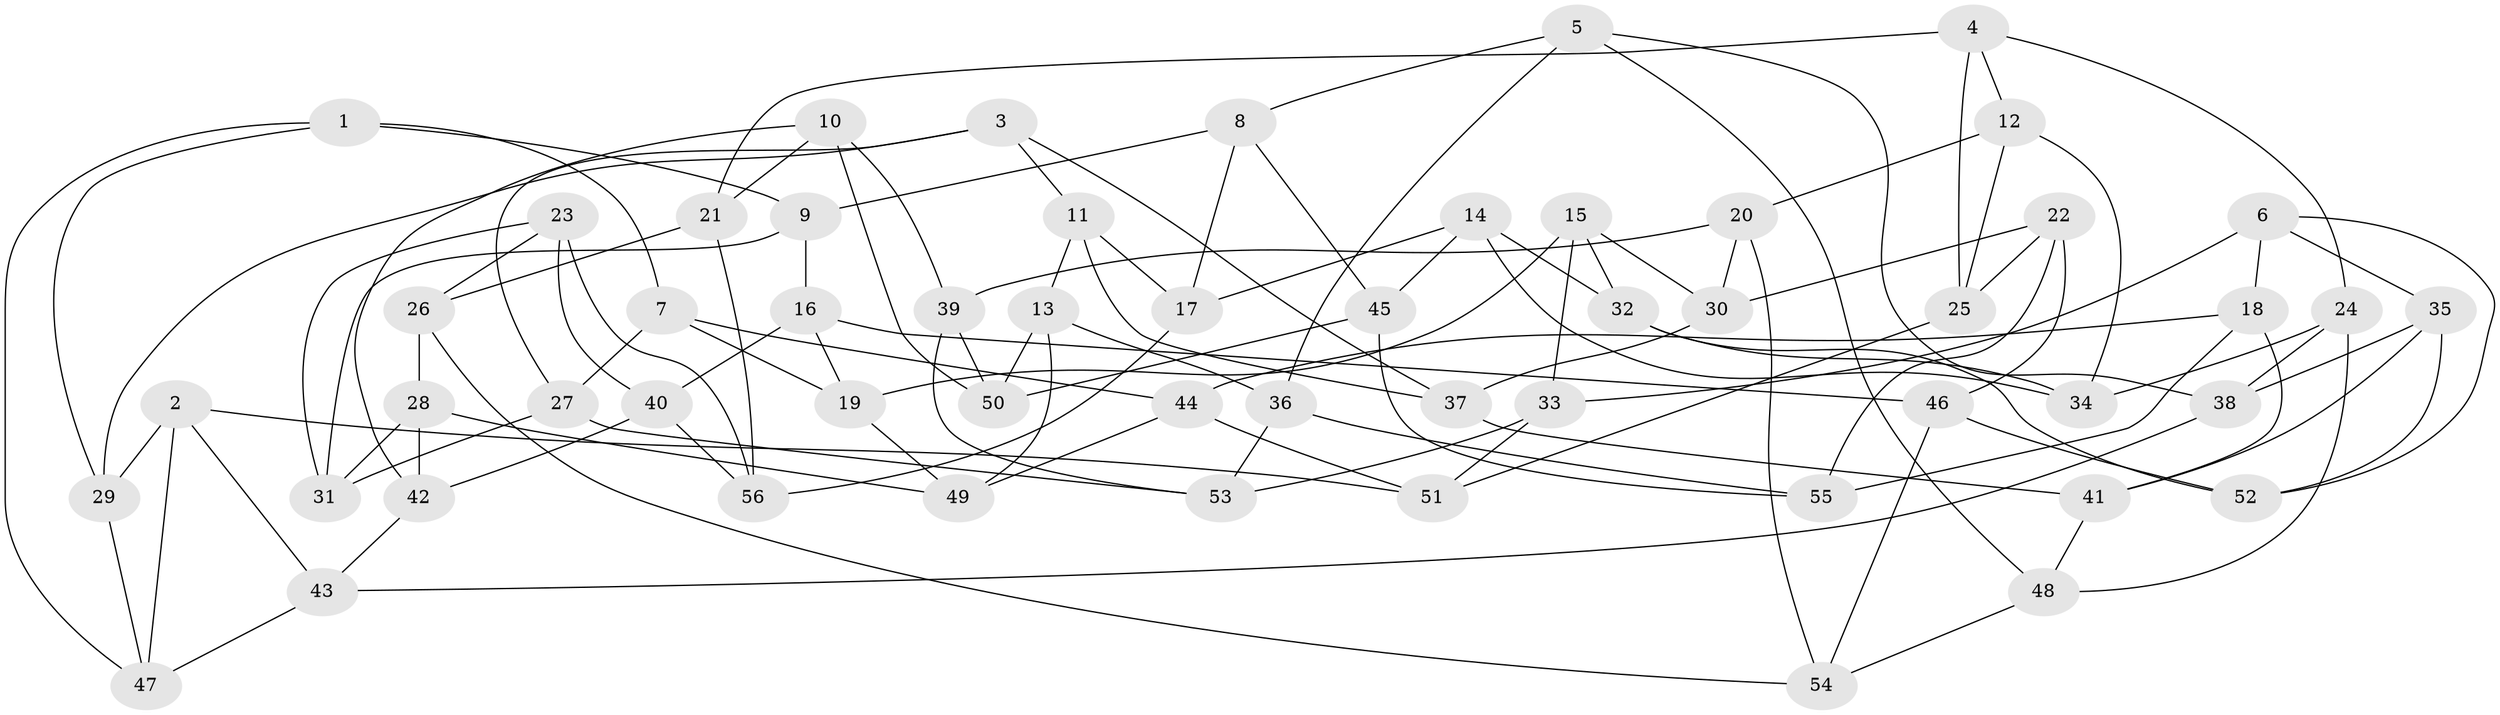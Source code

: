 // coarse degree distribution, {5: 0.24242424242424243, 3: 0.2727272727272727, 4: 0.3333333333333333, 6: 0.09090909090909091, 7: 0.030303030303030304, 10: 0.030303030303030304}
// Generated by graph-tools (version 1.1) at 2025/03/03/04/25 22:03:35]
// undirected, 56 vertices, 112 edges
graph export_dot {
graph [start="1"]
  node [color=gray90,style=filled];
  1;
  2;
  3;
  4;
  5;
  6;
  7;
  8;
  9;
  10;
  11;
  12;
  13;
  14;
  15;
  16;
  17;
  18;
  19;
  20;
  21;
  22;
  23;
  24;
  25;
  26;
  27;
  28;
  29;
  30;
  31;
  32;
  33;
  34;
  35;
  36;
  37;
  38;
  39;
  40;
  41;
  42;
  43;
  44;
  45;
  46;
  47;
  48;
  49;
  50;
  51;
  52;
  53;
  54;
  55;
  56;
  1 -- 47;
  1 -- 9;
  1 -- 7;
  1 -- 29;
  2 -- 43;
  2 -- 51;
  2 -- 29;
  2 -- 47;
  3 -- 27;
  3 -- 37;
  3 -- 29;
  3 -- 11;
  4 -- 12;
  4 -- 21;
  4 -- 25;
  4 -- 24;
  5 -- 8;
  5 -- 38;
  5 -- 36;
  5 -- 48;
  6 -- 33;
  6 -- 52;
  6 -- 35;
  6 -- 18;
  7 -- 27;
  7 -- 44;
  7 -- 19;
  8 -- 9;
  8 -- 45;
  8 -- 17;
  9 -- 16;
  9 -- 31;
  10 -- 39;
  10 -- 21;
  10 -- 42;
  10 -- 50;
  11 -- 13;
  11 -- 37;
  11 -- 17;
  12 -- 25;
  12 -- 20;
  12 -- 34;
  13 -- 36;
  13 -- 50;
  13 -- 49;
  14 -- 45;
  14 -- 34;
  14 -- 17;
  14 -- 32;
  15 -- 32;
  15 -- 30;
  15 -- 33;
  15 -- 19;
  16 -- 46;
  16 -- 40;
  16 -- 19;
  17 -- 56;
  18 -- 55;
  18 -- 41;
  18 -- 44;
  19 -- 49;
  20 -- 30;
  20 -- 54;
  20 -- 39;
  21 -- 26;
  21 -- 56;
  22 -- 30;
  22 -- 55;
  22 -- 46;
  22 -- 25;
  23 -- 56;
  23 -- 31;
  23 -- 40;
  23 -- 26;
  24 -- 34;
  24 -- 38;
  24 -- 48;
  25 -- 51;
  26 -- 54;
  26 -- 28;
  27 -- 53;
  27 -- 31;
  28 -- 31;
  28 -- 42;
  28 -- 49;
  29 -- 47;
  30 -- 37;
  32 -- 34;
  32 -- 52;
  33 -- 51;
  33 -- 53;
  35 -- 38;
  35 -- 41;
  35 -- 52;
  36 -- 53;
  36 -- 55;
  37 -- 41;
  38 -- 43;
  39 -- 50;
  39 -- 53;
  40 -- 56;
  40 -- 42;
  41 -- 48;
  42 -- 43;
  43 -- 47;
  44 -- 51;
  44 -- 49;
  45 -- 55;
  45 -- 50;
  46 -- 54;
  46 -- 52;
  48 -- 54;
}
